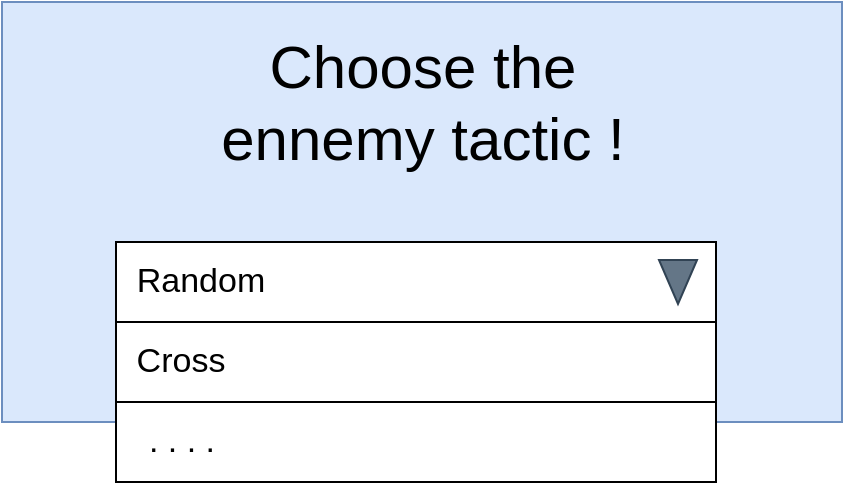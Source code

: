 <mxfile version="12.1.4" type="device" pages="1"><diagram id="B79D1EcRcQF3Tk7XW-oi" name="Page-1"><mxGraphModel dx="971" dy="504" grid="1" gridSize="10" guides="1" tooltips="1" connect="1" arrows="1" fold="1" page="1" pageScale="1" pageWidth="827" pageHeight="1169" math="0" shadow="0"><root><mxCell id="0"/><mxCell id="1" parent="0"/><mxCell id="P7IUrNCcu75HptfsS1wg-2" value="" style="rounded=0;whiteSpace=wrap;html=1;fillColor=#dae8fc;strokeColor=#6c8ebf;" vertex="1" parent="1"><mxGeometry x="190" y="40" width="420" height="210" as="geometry"/></mxCell><mxCell id="P7IUrNCcu75HptfsS1wg-3" value="&lt;font style=&quot;font-size: 30px&quot;&gt;Choose the ennemy tactic !&lt;/font&gt;" style="text;html=1;strokeColor=none;fillColor=none;align=center;verticalAlign=middle;whiteSpace=wrap;rounded=0;" vertex="1" parent="1"><mxGeometry x="281.5" y="80" width="237" height="20" as="geometry"/></mxCell><mxCell id="P7IUrNCcu75HptfsS1wg-4" value="" style="rounded=0;whiteSpace=wrap;html=1;" vertex="1" parent="1"><mxGeometry x="247" y="160" width="300" height="40" as="geometry"/></mxCell><mxCell id="P7IUrNCcu75HptfsS1wg-5" value="" style="triangle;whiteSpace=wrap;html=1;rotation=90;fillColor=#647687;strokeColor=#314354;fontColor=#ffffff;" vertex="1" parent="1"><mxGeometry x="517" y="170.5" width="22" height="19" as="geometry"/></mxCell><mxCell id="P7IUrNCcu75HptfsS1wg-6" value="" style="rounded=0;whiteSpace=wrap;html=1;" vertex="1" parent="1"><mxGeometry x="247" y="200" width="300" height="80" as="geometry"/></mxCell><mxCell id="P7IUrNCcu75HptfsS1wg-7" value="" style="endArrow=none;html=1;exitX=0;exitY=0.5;exitDx=0;exitDy=0;entryX=1;entryY=0.5;entryDx=0;entryDy=0;" edge="1" parent="1" source="P7IUrNCcu75HptfsS1wg-6" target="P7IUrNCcu75HptfsS1wg-6"><mxGeometry width="50" height="50" relative="1" as="geometry"><mxPoint x="307" y="280" as="sourcePoint"/><mxPoint x="357" y="230" as="targetPoint"/></mxGeometry></mxCell><mxCell id="P7IUrNCcu75HptfsS1wg-8" value="&lt;font style=&quot;font-size: 17px&quot;&gt;Random&lt;/font&gt;" style="text;html=1;strokeColor=none;fillColor=none;align=center;verticalAlign=middle;whiteSpace=wrap;rounded=0;" vertex="1" parent="1"><mxGeometry x="262" y="170" width="55" height="20" as="geometry"/></mxCell><mxCell id="P7IUrNCcu75HptfsS1wg-9" value="&lt;font style=&quot;font-size: 17px&quot;&gt;Cross&lt;/font&gt;" style="text;html=1;strokeColor=none;fillColor=none;align=center;verticalAlign=middle;whiteSpace=wrap;rounded=0;" vertex="1" parent="1"><mxGeometry x="262" y="210" width="35" height="20" as="geometry"/></mxCell><mxCell id="P7IUrNCcu75HptfsS1wg-10" value="&lt;font style=&quot;font-size: 17px&quot;&gt;. . . .&lt;/font&gt;" style="text;html=1;strokeColor=none;fillColor=none;align=center;verticalAlign=middle;whiteSpace=wrap;rounded=0;" vertex="1" parent="1"><mxGeometry x="259.5" y="250" width="40" height="20" as="geometry"/></mxCell></root></mxGraphModel></diagram></mxfile>